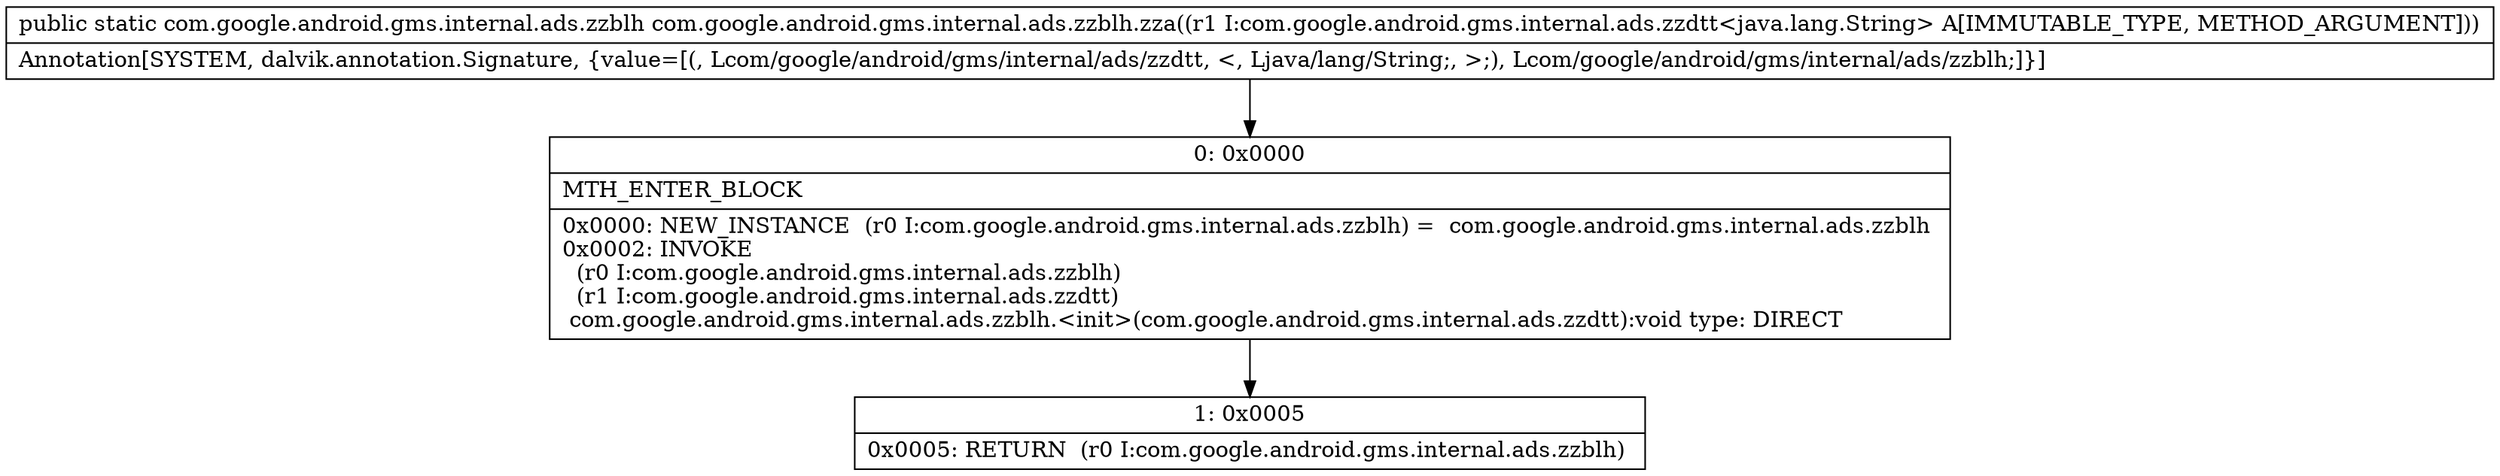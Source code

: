 digraph "CFG forcom.google.android.gms.internal.ads.zzblh.zza(Lcom\/google\/android\/gms\/internal\/ads\/zzdtt;)Lcom\/google\/android\/gms\/internal\/ads\/zzblh;" {
Node_0 [shape=record,label="{0\:\ 0x0000|MTH_ENTER_BLOCK\l|0x0000: NEW_INSTANCE  (r0 I:com.google.android.gms.internal.ads.zzblh) =  com.google.android.gms.internal.ads.zzblh \l0x0002: INVOKE  \l  (r0 I:com.google.android.gms.internal.ads.zzblh)\l  (r1 I:com.google.android.gms.internal.ads.zzdtt)\l com.google.android.gms.internal.ads.zzblh.\<init\>(com.google.android.gms.internal.ads.zzdtt):void type: DIRECT \l}"];
Node_1 [shape=record,label="{1\:\ 0x0005|0x0005: RETURN  (r0 I:com.google.android.gms.internal.ads.zzblh) \l}"];
MethodNode[shape=record,label="{public static com.google.android.gms.internal.ads.zzblh com.google.android.gms.internal.ads.zzblh.zza((r1 I:com.google.android.gms.internal.ads.zzdtt\<java.lang.String\> A[IMMUTABLE_TYPE, METHOD_ARGUMENT]))  | Annotation[SYSTEM, dalvik.annotation.Signature, \{value=[(, Lcom\/google\/android\/gms\/internal\/ads\/zzdtt, \<, Ljava\/lang\/String;, \>;), Lcom\/google\/android\/gms\/internal\/ads\/zzblh;]\}]\l}"];
MethodNode -> Node_0;
Node_0 -> Node_1;
}

